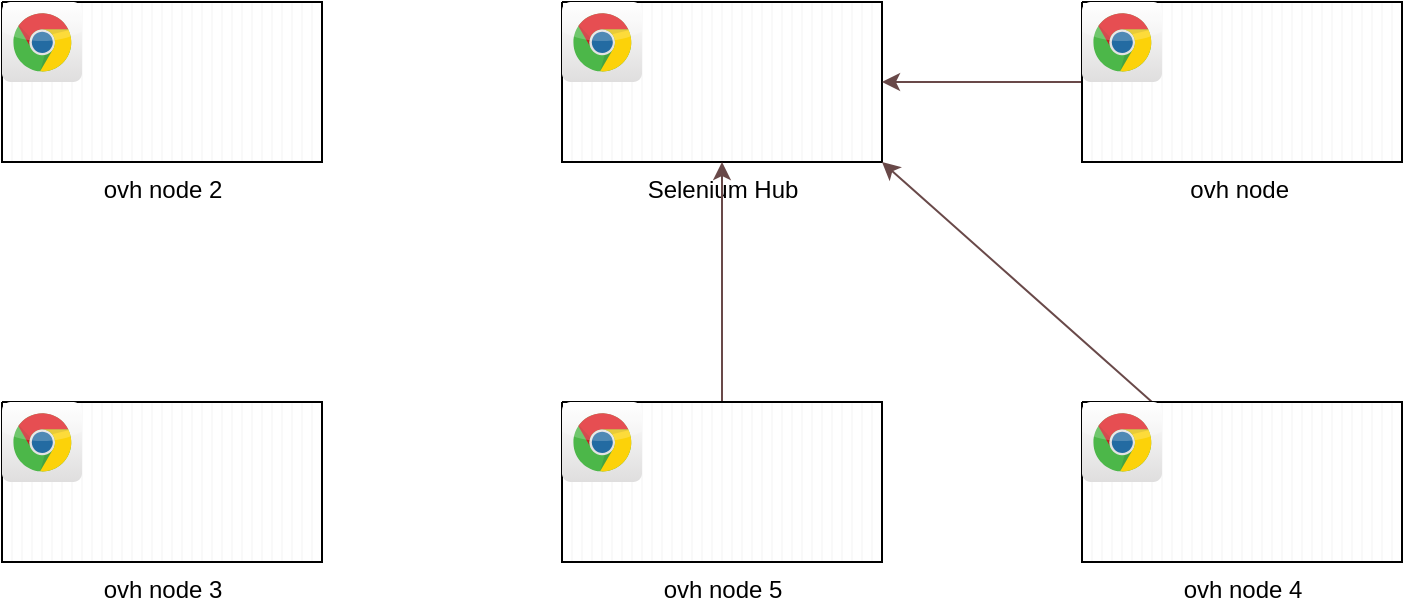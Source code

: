 <mxfile version="20.8.16" type="github">
  <diagram name="Page-1" id="fXB9BFMCd3oZOO6Uk01C">
    <mxGraphModel dx="641" dy="390" grid="1" gridSize="10" guides="1" tooltips="1" connect="1" arrows="1" fold="1" page="1" pageScale="1" pageWidth="827" pageHeight="1169" background="#ffffff" math="0" shadow="0">
      <root>
        <mxCell id="0" />
        <mxCell id="1" parent="0" />
        <object label="Selenium Hub" URI="http://198.27.80.76:4455/ui#" placeholders="1" id="JTdglCXHnuG6OrsKsZt5-10">
          <mxCell style="verticalLabelPosition=bottom;verticalAlign=top;html=1;shape=mxgraph.basic.patternFillRect;fillStyle=vert;step=5;fillStrokeWidth=0.2;fillStrokeColor=#dddddd;" parent="1" vertex="1">
            <mxGeometry x="320" y="40" width="160" height="80" as="geometry" />
          </mxCell>
        </object>
        <object label="" URI="http://172.19.0.4:5500" Version="v.103.0" Concurrency="Max. Concurrency: 4" Session="4" id="JTdglCXHnuG6OrsKsZt5-11">
          <mxCell style="dashed=0;outlineConnect=0;html=1;align=center;labelPosition=center;verticalLabelPosition=bottom;verticalAlign=top;shape=mxgraph.webicons.chrome;gradientColor=#DFDEDE" parent="1" vertex="1">
            <mxGeometry x="320" y="40" width="40" height="40" as="geometry" />
          </mxCell>
        </object>
        <mxCell id="yvwQcHrg7Yr8D7bw5mk9-17" style="edgeStyle=orthogonalEdgeStyle;rounded=0;orthogonalLoop=1;jettySize=auto;html=1;entryX=0.5;entryY=1;entryDx=0;entryDy=0;entryPerimeter=0;fontColor=#e7d0d0;strokeColor=#694949;" edge="1" parent="1" source="yvwQcHrg7Yr8D7bw5mk9-1" target="JTdglCXHnuG6OrsKsZt5-10">
          <mxGeometry relative="1" as="geometry" />
        </mxCell>
        <object label="" URI="http://172.19.0.3:5500" Version="v.103.0" Concurrency="&#xa;Max. Concurrency: 4" Session="4" id="JTdglCXHnuG6OrsKsZt5-12">
          <mxCell style="shape=image;html=1;verticalAlign=top;verticalLabelPosition=bottom;labelBackgroundColor=#ffffff;imageAspect=0;aspect=fixed;image=https://cdn2.iconfinder.com/data/icons/browsers/Firefox.png" parent="1" vertex="1">
            <mxGeometry x="440" y="40" width="40" height="40" as="geometry" />
          </mxCell>
        </object>
        <object label="ovh node 5" URI="http://198.27.80.76:4455/ui#" placeholders="1" id="yvwQcHrg7Yr8D7bw5mk9-1">
          <mxCell style="verticalLabelPosition=bottom;verticalAlign=top;html=1;shape=mxgraph.basic.patternFillRect;fillStyle=vert;step=5;fillStrokeWidth=0.2;fillStrokeColor=#dddddd;" vertex="1" parent="1">
            <mxGeometry x="320" y="240" width="160" height="80" as="geometry" />
          </mxCell>
        </object>
        <object label="" URI="http://172.19.0.4:5500" Version="v.103.0" Concurrency="Max. Concurrency: 4" Session="4" id="yvwQcHrg7Yr8D7bw5mk9-2">
          <mxCell style="dashed=0;outlineConnect=0;html=1;align=center;labelPosition=center;verticalLabelPosition=bottom;verticalAlign=top;shape=mxgraph.webicons.chrome;gradientColor=#DFDEDE" vertex="1" parent="1">
            <mxGeometry x="320" y="240" width="40" height="40" as="geometry" />
          </mxCell>
        </object>
        <object label="" URI="http://172.19.0.3:5500" Version="v.103.0" Concurrency="&#xa;Max. Concurrency: 4" Session="4" id="yvwQcHrg7Yr8D7bw5mk9-3">
          <mxCell style="shape=image;html=1;verticalAlign=top;verticalLabelPosition=bottom;labelBackgroundColor=#ffffff;imageAspect=0;aspect=fixed;image=https://cdn2.iconfinder.com/data/icons/browsers/Firefox.png" vertex="1" parent="1">
            <mxGeometry x="440" y="240" width="40" height="40" as="geometry" />
          </mxCell>
        </object>
        <mxCell id="yvwQcHrg7Yr8D7bw5mk9-18" style="rounded=0;orthogonalLoop=1;jettySize=auto;html=1;entryX=1;entryY=1;entryDx=0;entryDy=0;entryPerimeter=0;strokeColor=#694949;fontColor=#e7d0d0;" edge="1" parent="1" source="yvwQcHrg7Yr8D7bw5mk9-4" target="JTdglCXHnuG6OrsKsZt5-10">
          <mxGeometry relative="1" as="geometry" />
        </mxCell>
        <object label="ovh node 4" URI="http://198.27.80.76:4455/ui#" placeholders="1" id="yvwQcHrg7Yr8D7bw5mk9-4">
          <mxCell style="verticalLabelPosition=bottom;verticalAlign=top;html=1;shape=mxgraph.basic.patternFillRect;fillStyle=vert;step=5;fillStrokeWidth=0.2;fillStrokeColor=#dddddd;" vertex="1" parent="1">
            <mxGeometry x="580" y="240" width="160" height="80" as="geometry" />
          </mxCell>
        </object>
        <object label="" URI="http://172.19.0.4:5500" Version="v.103.0" Concurrency="Max. Concurrency: 4" Session="4" id="yvwQcHrg7Yr8D7bw5mk9-5">
          <mxCell style="dashed=0;outlineConnect=0;html=1;align=center;labelPosition=center;verticalLabelPosition=bottom;verticalAlign=top;shape=mxgraph.webicons.chrome;gradientColor=#DFDEDE" vertex="1" parent="1">
            <mxGeometry x="580" y="240" width="40" height="40" as="geometry" />
          </mxCell>
        </object>
        <object label="" URI="http://172.19.0.3:5500" Version="v.103.0" Concurrency="&#xa;Max. Concurrency: 4" Session="4" id="yvwQcHrg7Yr8D7bw5mk9-6">
          <mxCell style="shape=image;html=1;verticalAlign=top;verticalLabelPosition=bottom;labelBackgroundColor=#ffffff;imageAspect=0;aspect=fixed;image=https://cdn2.iconfinder.com/data/icons/browsers/Firefox.png" vertex="1" parent="1">
            <mxGeometry x="700" y="240" width="40" height="40" as="geometry" />
          </mxCell>
        </object>
        <mxCell id="yvwQcHrg7Yr8D7bw5mk9-19" style="edgeStyle=none;rounded=0;orthogonalLoop=1;jettySize=auto;html=1;entryX=1;entryY=0.5;entryDx=0;entryDy=0;entryPerimeter=0;strokeColor=#694949;fontColor=#e7d0d0;" edge="1" parent="1" source="yvwQcHrg7Yr8D7bw5mk9-7" target="JTdglCXHnuG6OrsKsZt5-10">
          <mxGeometry relative="1" as="geometry" />
        </mxCell>
        <object label="ovh node&amp;nbsp;" URI="http://198.27.80.76:4455/ui#" placeholders="1" id="yvwQcHrg7Yr8D7bw5mk9-7">
          <mxCell style="verticalLabelPosition=bottom;verticalAlign=top;html=1;shape=mxgraph.basic.patternFillRect;fillStyle=vert;step=5;fillStrokeWidth=0.2;fillStrokeColor=#dddddd;" vertex="1" parent="1">
            <mxGeometry x="580" y="40" width="160" height="80" as="geometry" />
          </mxCell>
        </object>
        <object label="" URI="http://172.19.0.4:5500" Version="v.103.0" Concurrency="Max. Concurrency: 4" Session="4" id="yvwQcHrg7Yr8D7bw5mk9-8">
          <mxCell style="dashed=0;outlineConnect=0;html=1;align=center;labelPosition=center;verticalLabelPosition=bottom;verticalAlign=top;shape=mxgraph.webicons.chrome;gradientColor=#DFDEDE" vertex="1" parent="1">
            <mxGeometry x="580" y="40" width="40" height="40" as="geometry" />
          </mxCell>
        </object>
        <object label="" URI="http://172.19.0.3:5500" Version="v.103.0" Concurrency="&#xa;Max. Concurrency: 4" Session="4" id="yvwQcHrg7Yr8D7bw5mk9-9">
          <mxCell style="shape=image;html=1;verticalAlign=top;verticalLabelPosition=bottom;labelBackgroundColor=#ffffff;imageAspect=0;aspect=fixed;image=https://cdn2.iconfinder.com/data/icons/browsers/Firefox.png" vertex="1" parent="1">
            <mxGeometry x="700" y="40" width="40" height="40" as="geometry" />
          </mxCell>
        </object>
        <object label="ovh node 2" URI="http://198.27.80.76:4455/ui#" placeholders="1" id="yvwQcHrg7Yr8D7bw5mk9-10">
          <mxCell style="verticalLabelPosition=bottom;verticalAlign=top;html=1;shape=mxgraph.basic.patternFillRect;fillStyle=vert;step=5;fillStrokeWidth=0.2;fillStrokeColor=#dddddd;" vertex="1" parent="1">
            <mxGeometry x="40" y="40" width="160" height="80" as="geometry" />
          </mxCell>
        </object>
        <object label="" URI="http://172.19.0.4:5500" Version="v.103.0" Concurrency="Max. Concurrency: 4" Session="4" id="yvwQcHrg7Yr8D7bw5mk9-11">
          <mxCell style="dashed=0;outlineConnect=0;html=1;align=center;labelPosition=center;verticalLabelPosition=bottom;verticalAlign=top;shape=mxgraph.webicons.chrome;gradientColor=#DFDEDE" vertex="1" parent="1">
            <mxGeometry x="40" y="40" width="40" height="40" as="geometry" />
          </mxCell>
        </object>
        <object label="" URI="http://172.19.0.3:5500" Version="v.103.0" Concurrency="&#xa;Max. Concurrency: 4" Session="4" id="yvwQcHrg7Yr8D7bw5mk9-12">
          <mxCell style="shape=image;html=1;verticalAlign=top;verticalLabelPosition=bottom;labelBackgroundColor=#ffffff;imageAspect=0;aspect=fixed;image=https://cdn2.iconfinder.com/data/icons/browsers/Firefox.png" vertex="1" parent="1">
            <mxGeometry x="160" y="40" width="40" height="40" as="geometry" />
          </mxCell>
        </object>
        <object label="ovh node 3" URI="http://198.27.80.76:4455/ui#" placeholders="1" id="yvwQcHrg7Yr8D7bw5mk9-13">
          <mxCell style="verticalLabelPosition=bottom;verticalAlign=top;html=1;shape=mxgraph.basic.patternFillRect;fillStyle=vert;step=5;fillStrokeWidth=0.2;fillStrokeColor=#dddddd;" vertex="1" parent="1">
            <mxGeometry x="40" y="240" width="160" height="80" as="geometry" />
          </mxCell>
        </object>
        <object label="" URI="http://172.19.0.4:5500" Version="v.103.0" Concurrency="Max. Concurrency: 4" Session="4" id="yvwQcHrg7Yr8D7bw5mk9-14">
          <mxCell style="dashed=0;outlineConnect=0;html=1;align=center;labelPosition=center;verticalLabelPosition=bottom;verticalAlign=top;shape=mxgraph.webicons.chrome;gradientColor=#DFDEDE" vertex="1" parent="1">
            <mxGeometry x="40" y="240" width="40" height="40" as="geometry" />
          </mxCell>
        </object>
        <object label="" URI="http://172.19.0.3:5500" Version="v.103.0" Concurrency="&#xa;Max. Concurrency: 4" Session="4" id="yvwQcHrg7Yr8D7bw5mk9-15">
          <mxCell style="shape=image;html=1;verticalAlign=top;verticalLabelPosition=bottom;labelBackgroundColor=#ffffff;imageAspect=0;aspect=fixed;image=https://cdn2.iconfinder.com/data/icons/browsers/Firefox.png" vertex="1" parent="1">
            <mxGeometry x="160" y="240" width="40" height="40" as="geometry" />
          </mxCell>
        </object>
      </root>
    </mxGraphModel>
  </diagram>
</mxfile>
